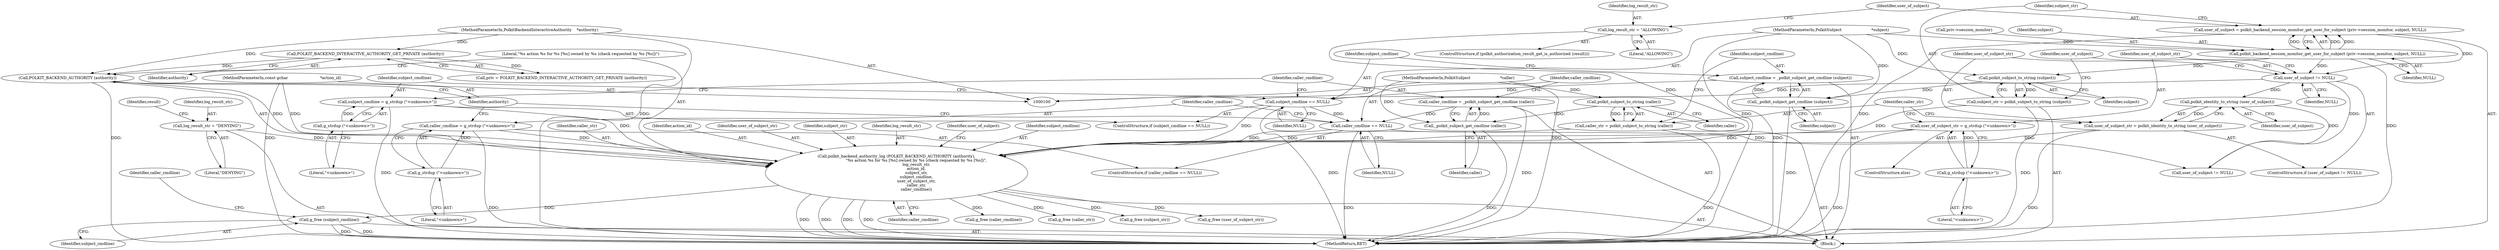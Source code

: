 digraph "0_polkit_bc7ffad53643a9c80231fc41f5582d6a8931c32c@API" {
"1000204" [label="(Call,g_free (subject_cmdline))"];
"1000181" [label="(Call,polkit_backend_authority_log (POLKIT_BACKEND_AUTHORITY (authority),\n                                \"%s action %s for %s [%s] owned by %s (check requested by %s [%s])\",\n                                log_result_str,\n                                action_id,\n                                subject_str,\n                                subject_cmdline,\n                                user_of_subject_str,\n                                caller_str,\n                                caller_cmdline))"];
"1000182" [label="(Call,POLKIT_BACKEND_AUTHORITY (authority))"];
"1000117" [label="(Call,POLKIT_BACKEND_INTERACTIVE_AUTHORITY_GET_PRIVATE (authority))"];
"1000101" [label="(MethodParameterIn,PolkitBackendInteractiveAuthority    *authority)"];
"1000125" [label="(Call,log_result_str = \"ALLOWING\")"];
"1000119" [label="(Call,log_result_str = \"DENYING\")"];
"1000102" [label="(MethodParameterIn,const gchar                          *action_id)"];
"1000136" [label="(Call,subject_str = polkit_subject_to_string (subject))"];
"1000138" [label="(Call,polkit_subject_to_string (subject))"];
"1000130" [label="(Call,polkit_backend_session_monitor_get_user_for_subject (priv->session_monitor, subject, NULL))"];
"1000103" [label="(MethodParameterIn,PolkitSubject                        *subject)"];
"1000165" [label="(Call,subject_cmdline = g_strdup (\"<unknown>\"))"];
"1000167" [label="(Call,g_strdup (\"<unknown>\"))"];
"1000162" [label="(Call,subject_cmdline == NULL)"];
"1000157" [label="(Call,subject_cmdline = _polkit_subject_get_cmdline (subject))"];
"1000159" [label="(Call,_polkit_subject_get_cmdline (subject))"];
"1000141" [label="(Call,user_of_subject != NULL)"];
"1000128" [label="(Call,user_of_subject = polkit_backend_session_monitor_get_user_for_subject (priv->session_monitor, subject, NULL))"];
"1000144" [label="(Call,user_of_subject_str = polkit_identity_to_string (user_of_subject))"];
"1000146" [label="(Call,polkit_identity_to_string (user_of_subject))"];
"1000149" [label="(Call,user_of_subject_str = g_strdup (\"<unknown>\"))"];
"1000151" [label="(Call,g_strdup (\"<unknown>\"))"];
"1000153" [label="(Call,caller_str = polkit_subject_to_string (caller))"];
"1000155" [label="(Call,polkit_subject_to_string (caller))"];
"1000104" [label="(MethodParameterIn,PolkitSubject                        *caller)"];
"1000177" [label="(Call,caller_cmdline = g_strdup (\"<unknown>\"))"];
"1000179" [label="(Call,g_strdup (\"<unknown>\"))"];
"1000174" [label="(Call,caller_cmdline == NULL)"];
"1000169" [label="(Call,caller_cmdline = _polkit_subject_get_cmdline (caller))"];
"1000171" [label="(Call,_polkit_subject_get_cmdline (caller))"];
"1000167" [label="(Call,g_strdup (\"<unknown>\"))"];
"1000183" [label="(Identifier,authority)"];
"1000173" [label="(ControlStructure,if (caller_cmdline == NULL))"];
"1000179" [label="(Call,g_strdup (\"<unknown>\"))"];
"1000168" [label="(Literal,\"<unknown>\")"];
"1000169" [label="(Call,caller_cmdline = _polkit_subject_get_cmdline (caller))"];
"1000137" [label="(Identifier,subject_str)"];
"1000159" [label="(Call,_polkit_subject_get_cmdline (subject))"];
"1000141" [label="(Call,user_of_subject != NULL)"];
"1000143" [label="(Identifier,NULL)"];
"1000191" [label="(Identifier,caller_cmdline)"];
"1000150" [label="(Identifier,user_of_subject_str)"];
"1000156" [label="(Identifier,caller)"];
"1000101" [label="(MethodParameterIn,PolkitBackendInteractiveAuthority    *authority)"];
"1000140" [label="(ControlStructure,if (user_of_subject != NULL))"];
"1000130" [label="(Call,polkit_backend_session_monitor_get_user_for_subject (priv->session_monitor, subject, NULL))"];
"1000162" [label="(Call,subject_cmdline == NULL)"];
"1000206" [label="(Call,g_free (caller_cmdline))"];
"1000187" [label="(Identifier,subject_str)"];
"1000185" [label="(Identifier,log_result_str)"];
"1000157" [label="(Call,subject_cmdline = _polkit_subject_get_cmdline (subject))"];
"1000139" [label="(Identifier,subject)"];
"1000147" [label="(Identifier,user_of_subject)"];
"1000144" [label="(Call,user_of_subject_str = polkit_identity_to_string (user_of_subject))"];
"1000178" [label="(Identifier,caller_cmdline)"];
"1000129" [label="(Identifier,user_of_subject)"];
"1000207" [label="(Identifier,caller_cmdline)"];
"1000193" [label="(Call,user_of_subject != NULL)"];
"1000131" [label="(Call,priv->session_monitor)"];
"1000117" [label="(Call,POLKIT_BACKEND_INTERACTIVE_AUTHORITY_GET_PRIVATE (authority))"];
"1000120" [label="(Identifier,log_result_str)"];
"1000175" [label="(Identifier,caller_cmdline)"];
"1000106" [label="(Block,)"];
"1000194" [label="(Identifier,user_of_subject)"];
"1000171" [label="(Call,_polkit_subject_get_cmdline (caller))"];
"1000163" [label="(Identifier,subject_cmdline)"];
"1000190" [label="(Identifier,caller_str)"];
"1000181" [label="(Call,polkit_backend_authority_log (POLKIT_BACKEND_AUTHORITY (authority),\n                                \"%s action %s for %s [%s] owned by %s (check requested by %s [%s])\",\n                                log_result_str,\n                                action_id,\n                                subject_str,\n                                subject_cmdline,\n                                user_of_subject_str,\n                                caller_str,\n                                caller_cmdline))"];
"1000134" [label="(Identifier,subject)"];
"1000128" [label="(Call,user_of_subject = polkit_backend_session_monitor_get_user_for_subject (priv->session_monitor, subject, NULL))"];
"1000126" [label="(Identifier,log_result_str)"];
"1000202" [label="(Call,g_free (caller_str))"];
"1000186" [label="(Identifier,action_id)"];
"1000119" [label="(Call,log_result_str = \"DENYING\")"];
"1000148" [label="(ControlStructure,else)"];
"1000208" [label="(MethodReturn,RET)"];
"1000138" [label="(Call,polkit_subject_to_string (subject))"];
"1000145" [label="(Identifier,user_of_subject_str)"];
"1000103" [label="(MethodParameterIn,PolkitSubject                        *subject)"];
"1000151" [label="(Call,g_strdup (\"<unknown>\"))"];
"1000102" [label="(MethodParameterIn,const gchar                          *action_id)"];
"1000189" [label="(Identifier,user_of_subject_str)"];
"1000118" [label="(Identifier,authority)"];
"1000136" [label="(Call,subject_str = polkit_subject_to_string (subject))"];
"1000166" [label="(Identifier,subject_cmdline)"];
"1000135" [label="(Identifier,NULL)"];
"1000154" [label="(Identifier,caller_str)"];
"1000177" [label="(Call,caller_cmdline = g_strdup (\"<unknown>\"))"];
"1000122" [label="(ControlStructure,if (polkit_authorization_result_get_is_authorized (result)))"];
"1000170" [label="(Identifier,caller_cmdline)"];
"1000164" [label="(Identifier,NULL)"];
"1000180" [label="(Literal,\"<unknown>\")"];
"1000146" [label="(Call,polkit_identity_to_string (user_of_subject))"];
"1000205" [label="(Identifier,subject_cmdline)"];
"1000161" [label="(ControlStructure,if (subject_cmdline == NULL))"];
"1000204" [label="(Call,g_free (subject_cmdline))"];
"1000104" [label="(MethodParameterIn,PolkitSubject                        *caller)"];
"1000172" [label="(Identifier,caller)"];
"1000155" [label="(Call,polkit_subject_to_string (caller))"];
"1000153" [label="(Call,caller_str = polkit_subject_to_string (caller))"];
"1000152" [label="(Literal,\"<unknown>\")"];
"1000198" [label="(Call,g_free (subject_str))"];
"1000174" [label="(Call,caller_cmdline == NULL)"];
"1000125" [label="(Call,log_result_str = \"ALLOWING\")"];
"1000115" [label="(Call,priv = POLKIT_BACKEND_INTERACTIVE_AUTHORITY_GET_PRIVATE (authority))"];
"1000121" [label="(Literal,\"DENYING\")"];
"1000160" [label="(Identifier,subject)"];
"1000176" [label="(Identifier,NULL)"];
"1000127" [label="(Literal,\"ALLOWING\")"];
"1000165" [label="(Call,subject_cmdline = g_strdup (\"<unknown>\"))"];
"1000188" [label="(Identifier,subject_cmdline)"];
"1000158" [label="(Identifier,subject_cmdline)"];
"1000200" [label="(Call,g_free (user_of_subject_str))"];
"1000149" [label="(Call,user_of_subject_str = g_strdup (\"<unknown>\"))"];
"1000142" [label="(Identifier,user_of_subject)"];
"1000182" [label="(Call,POLKIT_BACKEND_AUTHORITY (authority))"];
"1000124" [label="(Identifier,result)"];
"1000184" [label="(Literal,\"%s action %s for %s [%s] owned by %s (check requested by %s [%s])\")"];
"1000204" -> "1000106"  [label="AST: "];
"1000204" -> "1000205"  [label="CFG: "];
"1000205" -> "1000204"  [label="AST: "];
"1000207" -> "1000204"  [label="CFG: "];
"1000204" -> "1000208"  [label="DDG: "];
"1000204" -> "1000208"  [label="DDG: "];
"1000181" -> "1000204"  [label="DDG: "];
"1000181" -> "1000106"  [label="AST: "];
"1000181" -> "1000191"  [label="CFG: "];
"1000182" -> "1000181"  [label="AST: "];
"1000184" -> "1000181"  [label="AST: "];
"1000185" -> "1000181"  [label="AST: "];
"1000186" -> "1000181"  [label="AST: "];
"1000187" -> "1000181"  [label="AST: "];
"1000188" -> "1000181"  [label="AST: "];
"1000189" -> "1000181"  [label="AST: "];
"1000190" -> "1000181"  [label="AST: "];
"1000191" -> "1000181"  [label="AST: "];
"1000194" -> "1000181"  [label="CFG: "];
"1000181" -> "1000208"  [label="DDG: "];
"1000181" -> "1000208"  [label="DDG: "];
"1000181" -> "1000208"  [label="DDG: "];
"1000181" -> "1000208"  [label="DDG: "];
"1000182" -> "1000181"  [label="DDG: "];
"1000125" -> "1000181"  [label="DDG: "];
"1000119" -> "1000181"  [label="DDG: "];
"1000102" -> "1000181"  [label="DDG: "];
"1000136" -> "1000181"  [label="DDG: "];
"1000165" -> "1000181"  [label="DDG: "];
"1000162" -> "1000181"  [label="DDG: "];
"1000144" -> "1000181"  [label="DDG: "];
"1000149" -> "1000181"  [label="DDG: "];
"1000153" -> "1000181"  [label="DDG: "];
"1000177" -> "1000181"  [label="DDG: "];
"1000174" -> "1000181"  [label="DDG: "];
"1000181" -> "1000198"  [label="DDG: "];
"1000181" -> "1000200"  [label="DDG: "];
"1000181" -> "1000202"  [label="DDG: "];
"1000181" -> "1000206"  [label="DDG: "];
"1000182" -> "1000183"  [label="CFG: "];
"1000183" -> "1000182"  [label="AST: "];
"1000184" -> "1000182"  [label="CFG: "];
"1000182" -> "1000208"  [label="DDG: "];
"1000117" -> "1000182"  [label="DDG: "];
"1000101" -> "1000182"  [label="DDG: "];
"1000117" -> "1000115"  [label="AST: "];
"1000117" -> "1000118"  [label="CFG: "];
"1000118" -> "1000117"  [label="AST: "];
"1000115" -> "1000117"  [label="CFG: "];
"1000117" -> "1000115"  [label="DDG: "];
"1000101" -> "1000117"  [label="DDG: "];
"1000101" -> "1000100"  [label="AST: "];
"1000101" -> "1000208"  [label="DDG: "];
"1000125" -> "1000122"  [label="AST: "];
"1000125" -> "1000127"  [label="CFG: "];
"1000126" -> "1000125"  [label="AST: "];
"1000127" -> "1000125"  [label="AST: "];
"1000129" -> "1000125"  [label="CFG: "];
"1000119" -> "1000106"  [label="AST: "];
"1000119" -> "1000121"  [label="CFG: "];
"1000120" -> "1000119"  [label="AST: "];
"1000121" -> "1000119"  [label="AST: "];
"1000124" -> "1000119"  [label="CFG: "];
"1000102" -> "1000100"  [label="AST: "];
"1000102" -> "1000208"  [label="DDG: "];
"1000136" -> "1000106"  [label="AST: "];
"1000136" -> "1000138"  [label="CFG: "];
"1000137" -> "1000136"  [label="AST: "];
"1000138" -> "1000136"  [label="AST: "];
"1000142" -> "1000136"  [label="CFG: "];
"1000136" -> "1000208"  [label="DDG: "];
"1000138" -> "1000136"  [label="DDG: "];
"1000138" -> "1000139"  [label="CFG: "];
"1000139" -> "1000138"  [label="AST: "];
"1000130" -> "1000138"  [label="DDG: "];
"1000103" -> "1000138"  [label="DDG: "];
"1000138" -> "1000159"  [label="DDG: "];
"1000130" -> "1000128"  [label="AST: "];
"1000130" -> "1000135"  [label="CFG: "];
"1000131" -> "1000130"  [label="AST: "];
"1000134" -> "1000130"  [label="AST: "];
"1000135" -> "1000130"  [label="AST: "];
"1000128" -> "1000130"  [label="CFG: "];
"1000130" -> "1000208"  [label="DDG: "];
"1000130" -> "1000128"  [label="DDG: "];
"1000130" -> "1000128"  [label="DDG: "];
"1000130" -> "1000128"  [label="DDG: "];
"1000103" -> "1000130"  [label="DDG: "];
"1000130" -> "1000141"  [label="DDG: "];
"1000103" -> "1000100"  [label="AST: "];
"1000103" -> "1000208"  [label="DDG: "];
"1000103" -> "1000159"  [label="DDG: "];
"1000165" -> "1000161"  [label="AST: "];
"1000165" -> "1000167"  [label="CFG: "];
"1000166" -> "1000165"  [label="AST: "];
"1000167" -> "1000165"  [label="AST: "];
"1000170" -> "1000165"  [label="CFG: "];
"1000165" -> "1000208"  [label="DDG: "];
"1000167" -> "1000165"  [label="DDG: "];
"1000167" -> "1000168"  [label="CFG: "];
"1000168" -> "1000167"  [label="AST: "];
"1000162" -> "1000161"  [label="AST: "];
"1000162" -> "1000164"  [label="CFG: "];
"1000163" -> "1000162"  [label="AST: "];
"1000164" -> "1000162"  [label="AST: "];
"1000166" -> "1000162"  [label="CFG: "];
"1000170" -> "1000162"  [label="CFG: "];
"1000162" -> "1000208"  [label="DDG: "];
"1000157" -> "1000162"  [label="DDG: "];
"1000141" -> "1000162"  [label="DDG: "];
"1000162" -> "1000174"  [label="DDG: "];
"1000157" -> "1000106"  [label="AST: "];
"1000157" -> "1000159"  [label="CFG: "];
"1000158" -> "1000157"  [label="AST: "];
"1000159" -> "1000157"  [label="AST: "];
"1000163" -> "1000157"  [label="CFG: "];
"1000157" -> "1000208"  [label="DDG: "];
"1000159" -> "1000157"  [label="DDG: "];
"1000159" -> "1000160"  [label="CFG: "];
"1000160" -> "1000159"  [label="AST: "];
"1000159" -> "1000208"  [label="DDG: "];
"1000141" -> "1000140"  [label="AST: "];
"1000141" -> "1000143"  [label="CFG: "];
"1000142" -> "1000141"  [label="AST: "];
"1000143" -> "1000141"  [label="AST: "];
"1000145" -> "1000141"  [label="CFG: "];
"1000150" -> "1000141"  [label="CFG: "];
"1000128" -> "1000141"  [label="DDG: "];
"1000141" -> "1000146"  [label="DDG: "];
"1000141" -> "1000193"  [label="DDG: "];
"1000128" -> "1000106"  [label="AST: "];
"1000129" -> "1000128"  [label="AST: "];
"1000137" -> "1000128"  [label="CFG: "];
"1000128" -> "1000208"  [label="DDG: "];
"1000144" -> "1000140"  [label="AST: "];
"1000144" -> "1000146"  [label="CFG: "];
"1000145" -> "1000144"  [label="AST: "];
"1000146" -> "1000144"  [label="AST: "];
"1000154" -> "1000144"  [label="CFG: "];
"1000144" -> "1000208"  [label="DDG: "];
"1000146" -> "1000144"  [label="DDG: "];
"1000146" -> "1000147"  [label="CFG: "];
"1000147" -> "1000146"  [label="AST: "];
"1000146" -> "1000193"  [label="DDG: "];
"1000149" -> "1000148"  [label="AST: "];
"1000149" -> "1000151"  [label="CFG: "];
"1000150" -> "1000149"  [label="AST: "];
"1000151" -> "1000149"  [label="AST: "];
"1000154" -> "1000149"  [label="CFG: "];
"1000149" -> "1000208"  [label="DDG: "];
"1000151" -> "1000149"  [label="DDG: "];
"1000151" -> "1000152"  [label="CFG: "];
"1000152" -> "1000151"  [label="AST: "];
"1000153" -> "1000106"  [label="AST: "];
"1000153" -> "1000155"  [label="CFG: "];
"1000154" -> "1000153"  [label="AST: "];
"1000155" -> "1000153"  [label="AST: "];
"1000158" -> "1000153"  [label="CFG: "];
"1000153" -> "1000208"  [label="DDG: "];
"1000155" -> "1000153"  [label="DDG: "];
"1000155" -> "1000156"  [label="CFG: "];
"1000156" -> "1000155"  [label="AST: "];
"1000104" -> "1000155"  [label="DDG: "];
"1000155" -> "1000171"  [label="DDG: "];
"1000104" -> "1000100"  [label="AST: "];
"1000104" -> "1000208"  [label="DDG: "];
"1000104" -> "1000171"  [label="DDG: "];
"1000177" -> "1000173"  [label="AST: "];
"1000177" -> "1000179"  [label="CFG: "];
"1000178" -> "1000177"  [label="AST: "];
"1000179" -> "1000177"  [label="AST: "];
"1000183" -> "1000177"  [label="CFG: "];
"1000177" -> "1000208"  [label="DDG: "];
"1000179" -> "1000177"  [label="DDG: "];
"1000179" -> "1000180"  [label="CFG: "];
"1000180" -> "1000179"  [label="AST: "];
"1000174" -> "1000173"  [label="AST: "];
"1000174" -> "1000176"  [label="CFG: "];
"1000175" -> "1000174"  [label="AST: "];
"1000176" -> "1000174"  [label="AST: "];
"1000178" -> "1000174"  [label="CFG: "];
"1000183" -> "1000174"  [label="CFG: "];
"1000174" -> "1000208"  [label="DDG: "];
"1000169" -> "1000174"  [label="DDG: "];
"1000174" -> "1000193"  [label="DDG: "];
"1000169" -> "1000106"  [label="AST: "];
"1000169" -> "1000171"  [label="CFG: "];
"1000170" -> "1000169"  [label="AST: "];
"1000171" -> "1000169"  [label="AST: "];
"1000175" -> "1000169"  [label="CFG: "];
"1000169" -> "1000208"  [label="DDG: "];
"1000171" -> "1000169"  [label="DDG: "];
"1000171" -> "1000172"  [label="CFG: "];
"1000172" -> "1000171"  [label="AST: "];
"1000171" -> "1000208"  [label="DDG: "];
}

